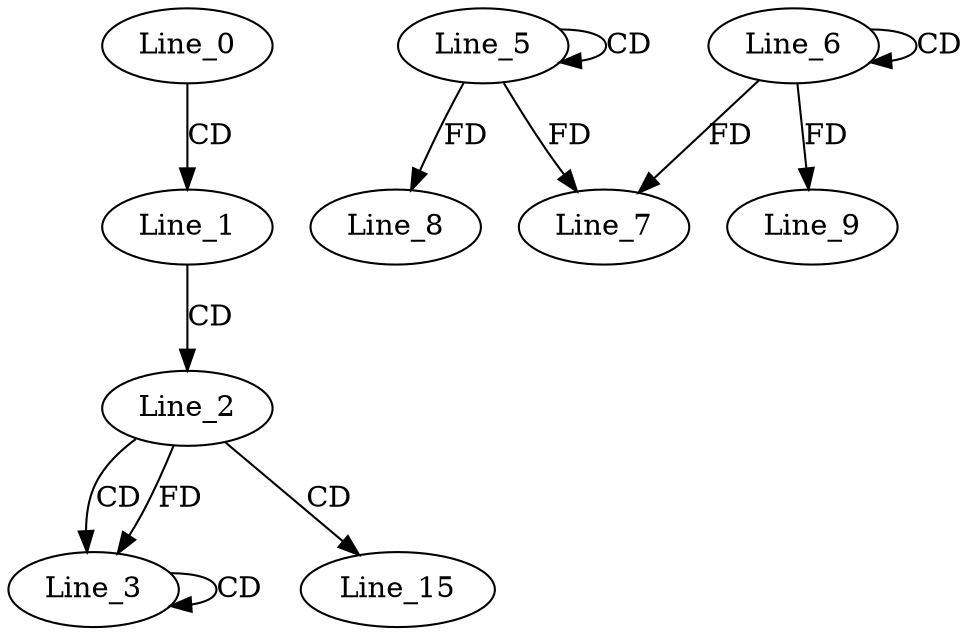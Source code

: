 digraph G {
  Line_0;
  Line_1;
  Line_2;
  Line_3;
  Line_3;
  Line_5;
  Line_5;
  Line_6;
  Line_6;
  Line_7;
  Line_7;
  Line_8;
  Line_9;
  Line_15;
  Line_0 -> Line_1 [ label="CD" ];
  Line_1 -> Line_2 [ label="CD" ];
  Line_2 -> Line_3 [ label="CD" ];
  Line_3 -> Line_3 [ label="CD" ];
  Line_2 -> Line_3 [ label="FD" ];
  Line_5 -> Line_5 [ label="CD" ];
  Line_6 -> Line_6 [ label="CD" ];
  Line_6 -> Line_7 [ label="FD" ];
  Line_5 -> Line_7 [ label="FD" ];
  Line_5 -> Line_8 [ label="FD" ];
  Line_6 -> Line_9 [ label="FD" ];
  Line_2 -> Line_15 [ label="CD" ];
}
